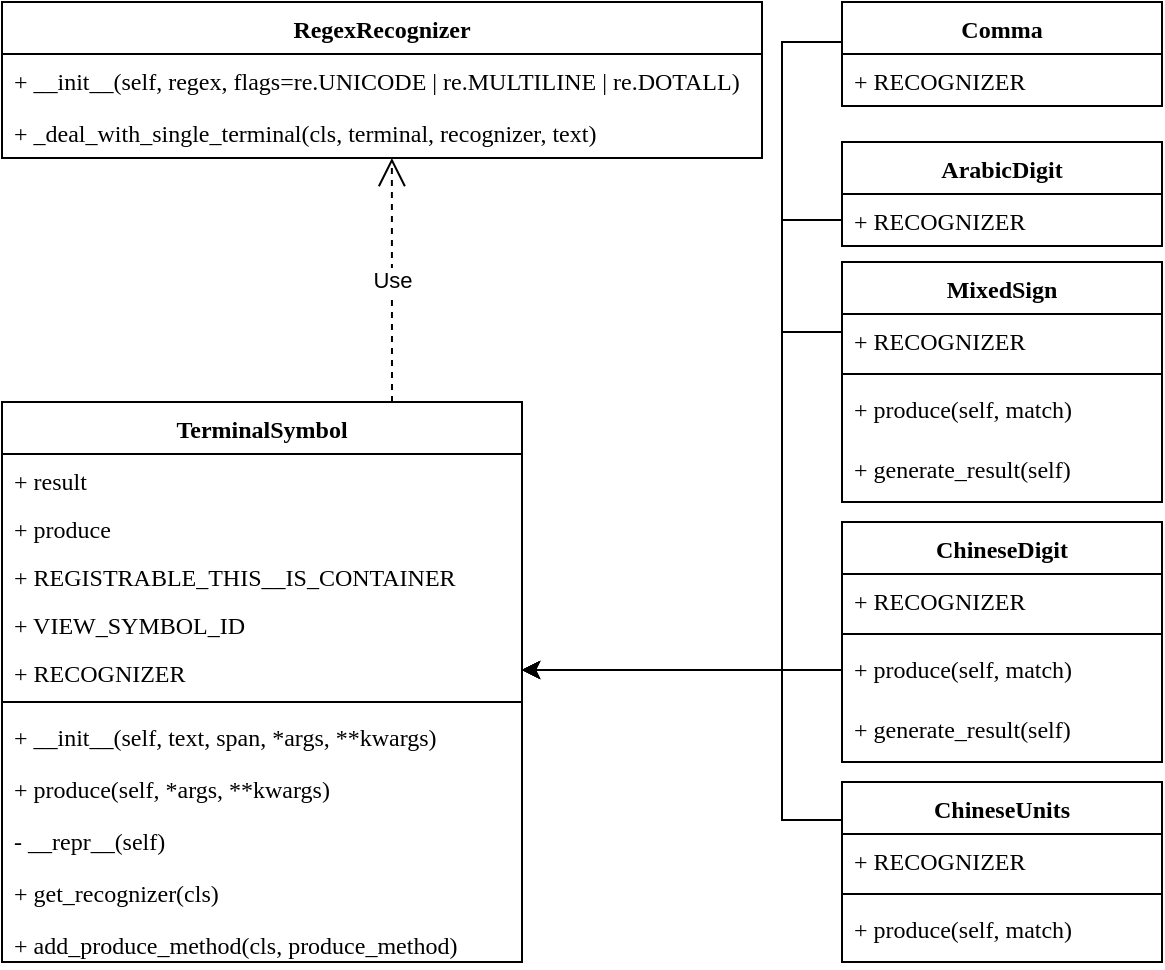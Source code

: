 <mxfile version="15.2.7" type="device"><diagram id="gnGPCTyaLwNbNluwMC85" name="第 1 页"><mxGraphModel dx="2302" dy="1174" grid="1" gridSize="10" guides="1" tooltips="1" connect="1" arrows="1" fold="1" page="1" pageScale="1" pageWidth="827" pageHeight="1169" math="0" shadow="0"><root><mxCell id="0"/><mxCell id="1" parent="0"/><mxCell id="mdbDmBRzPMWWSLYGvOzO-1" value="ArabicDigit" style="swimlane;fontStyle=1;align=center;verticalAlign=top;childLayout=stackLayout;horizontal=1;startSize=26;horizontalStack=0;resizeParent=1;resizeParentMax=0;resizeLast=0;collapsible=1;marginBottom=0;fontFamily=Times New Roman;" parent="1" vertex="1"><mxGeometry x="480" y="310" width="160" height="52" as="geometry"><mxRectangle y="533" width="100" height="26" as="alternateBounds"/></mxGeometry></mxCell><mxCell id="mdbDmBRzPMWWSLYGvOzO-2" value="+ RECOGNIZER" style="text;strokeColor=none;fillColor=none;align=left;verticalAlign=top;spacingLeft=4;spacingRight=4;overflow=hidden;rotatable=0;points=[[0,0.5],[1,0.5]];portConstraint=eastwest;fontFamily=Times New Roman;" parent="mdbDmBRzPMWWSLYGvOzO-1" vertex="1"><mxGeometry y="26" width="160" height="26" as="geometry"/></mxCell><mxCell id="mdbDmBRzPMWWSLYGvOzO-5" value="MixedSign" style="swimlane;fontStyle=1;align=center;verticalAlign=top;childLayout=stackLayout;horizontal=1;startSize=26;horizontalStack=0;resizeParent=1;resizeParentMax=0;resizeLast=0;collapsible=1;marginBottom=0;fontFamily=Times New Roman;" parent="1" vertex="1"><mxGeometry x="480" y="370" width="160" height="120" as="geometry"/></mxCell><mxCell id="mdbDmBRzPMWWSLYGvOzO-6" value="+ RECOGNIZER" style="text;strokeColor=none;fillColor=none;align=left;verticalAlign=top;spacingLeft=4;spacingRight=4;overflow=hidden;rotatable=0;points=[[0,0.5],[1,0.5]];portConstraint=eastwest;fontFamily=Times New Roman;" parent="mdbDmBRzPMWWSLYGvOzO-5" vertex="1"><mxGeometry y="26" width="160" height="26" as="geometry"/></mxCell><mxCell id="mdbDmBRzPMWWSLYGvOzO-7" value="" style="line;strokeWidth=1;fillColor=none;align=left;verticalAlign=middle;spacingTop=-1;spacingLeft=3;spacingRight=3;rotatable=0;labelPosition=right;points=[];portConstraint=eastwest;fontFamily=Times New Roman;" parent="mdbDmBRzPMWWSLYGvOzO-5" vertex="1"><mxGeometry y="52" width="160" height="8" as="geometry"/></mxCell><mxCell id="mdbDmBRzPMWWSLYGvOzO-8" value="+ produce(self, match)" style="text;strokeColor=none;fillColor=none;align=left;verticalAlign=top;spacingLeft=4;spacingRight=4;overflow=hidden;rotatable=0;points=[[0,0.5],[1,0.5]];portConstraint=eastwest;fontFamily=Times New Roman;" parent="mdbDmBRzPMWWSLYGvOzO-5" vertex="1"><mxGeometry y="60" width="160" height="30" as="geometry"/></mxCell><mxCell id="mdbDmBRzPMWWSLYGvOzO-23" value="+ generate_result(self)" style="text;strokeColor=none;fillColor=none;align=left;verticalAlign=top;spacingLeft=4;spacingRight=4;overflow=hidden;rotatable=0;points=[[0,0.5],[1,0.5]];portConstraint=eastwest;fontFamily=Times New Roman;" parent="mdbDmBRzPMWWSLYGvOzO-5" vertex="1"><mxGeometry y="90" width="160" height="30" as="geometry"/></mxCell><mxCell id="30njsCwaZBdNdUKJU7n9-12" style="edgeStyle=orthogonalEdgeStyle;rounded=0;orthogonalLoop=1;jettySize=auto;html=1;exitX=0;exitY=0.5;exitDx=0;exitDy=0;entryX=1;entryY=0.5;entryDx=0;entryDy=0;" parent="1" source="mdbDmBRzPMWWSLYGvOzO-9" target="mdbDmBRzPMWWSLYGvOzO-22" edge="1"><mxGeometry relative="1" as="geometry"><Array as="points"><mxPoint x="450" y="260"/><mxPoint x="450" y="574"/></Array></mxGeometry></mxCell><mxCell id="mdbDmBRzPMWWSLYGvOzO-9" value="Comma" style="swimlane;fontStyle=1;align=center;verticalAlign=top;childLayout=stackLayout;horizontal=1;startSize=26;horizontalStack=0;resizeParent=1;resizeParentMax=0;resizeLast=0;collapsible=1;marginBottom=0;fontFamily=Times New Roman;" parent="1" vertex="1"><mxGeometry x="480" y="240" width="160" height="52" as="geometry"/></mxCell><mxCell id="mdbDmBRzPMWWSLYGvOzO-10" value="+ RECOGNIZER" style="text;strokeColor=none;fillColor=none;align=left;verticalAlign=top;spacingLeft=4;spacingRight=4;overflow=hidden;rotatable=0;points=[[0,0.5],[1,0.5]];portConstraint=eastwest;fontFamily=Times New Roman;" parent="mdbDmBRzPMWWSLYGvOzO-9" vertex="1"><mxGeometry y="26" width="160" height="26" as="geometry"/></mxCell><mxCell id="mdbDmBRzPMWWSLYGvOzO-13" value="TerminalSymbol" style="swimlane;fontStyle=1;align=center;verticalAlign=top;childLayout=stackLayout;horizontal=1;startSize=26;horizontalStack=0;resizeParent=1;resizeParentMax=0;resizeLast=0;collapsible=1;marginBottom=0;fontFamily=Times New Roman;" parent="1" vertex="1"><mxGeometry x="60" y="440" width="260" height="280" as="geometry"/></mxCell><mxCell id="mdbDmBRzPMWWSLYGvOzO-14" value="+ result" style="text;strokeColor=none;fillColor=none;align=left;verticalAlign=top;spacingLeft=4;spacingRight=4;overflow=hidden;rotatable=0;points=[[0,0.5],[1,0.5]];portConstraint=eastwest;fontFamily=Times New Roman;" parent="mdbDmBRzPMWWSLYGvOzO-13" vertex="1"><mxGeometry y="26" width="260" height="24" as="geometry"/></mxCell><mxCell id="mdbDmBRzPMWWSLYGvOzO-19" value="+ produce" style="text;strokeColor=none;fillColor=none;align=left;verticalAlign=top;spacingLeft=4;spacingRight=4;overflow=hidden;rotatable=0;points=[[0,0.5],[1,0.5]];portConstraint=eastwest;fontFamily=Times New Roman;" parent="mdbDmBRzPMWWSLYGvOzO-13" vertex="1"><mxGeometry y="50" width="260" height="24" as="geometry"/></mxCell><mxCell id="mdbDmBRzPMWWSLYGvOzO-20" value="+ REGISTRABLE_THIS__IS_CONTAINER" style="text;strokeColor=none;fillColor=none;align=left;verticalAlign=top;spacingLeft=4;spacingRight=4;overflow=hidden;rotatable=0;points=[[0,0.5],[1,0.5]];portConstraint=eastwest;fontFamily=Times New Roman;" parent="mdbDmBRzPMWWSLYGvOzO-13" vertex="1"><mxGeometry y="74" width="260" height="24" as="geometry"/></mxCell><mxCell id="mdbDmBRzPMWWSLYGvOzO-21" value="+ VIEW_SYMBOL_ID" style="text;strokeColor=none;fillColor=none;align=left;verticalAlign=top;spacingLeft=4;spacingRight=4;overflow=hidden;rotatable=0;points=[[0,0.5],[1,0.5]];portConstraint=eastwest;fontFamily=Times New Roman;" parent="mdbDmBRzPMWWSLYGvOzO-13" vertex="1"><mxGeometry y="98" width="260" height="24" as="geometry"/></mxCell><mxCell id="mdbDmBRzPMWWSLYGvOzO-22" value="+ RECOGNIZER" style="text;strokeColor=none;fillColor=none;align=left;verticalAlign=top;spacingLeft=4;spacingRight=4;overflow=hidden;rotatable=0;points=[[0,0.5],[1,0.5]];portConstraint=eastwest;fontFamily=Times New Roman;" parent="mdbDmBRzPMWWSLYGvOzO-13" vertex="1"><mxGeometry y="122" width="260" height="24" as="geometry"/></mxCell><mxCell id="mdbDmBRzPMWWSLYGvOzO-15" value="" style="line;strokeWidth=1;fillColor=none;align=left;verticalAlign=middle;spacingTop=-1;spacingLeft=3;spacingRight=3;rotatable=0;labelPosition=right;points=[];portConstraint=eastwest;fontFamily=Times New Roman;" parent="mdbDmBRzPMWWSLYGvOzO-13" vertex="1"><mxGeometry y="146" width="260" height="8" as="geometry"/></mxCell><mxCell id="mdbDmBRzPMWWSLYGvOzO-16" value="+ __init__(self, text, span, *args, **kwargs)" style="text;strokeColor=none;fillColor=none;align=left;verticalAlign=top;spacingLeft=4;spacingRight=4;overflow=hidden;rotatable=0;points=[[0,0.5],[1,0.5]];portConstraint=eastwest;fontFamily=Times New Roman;" parent="mdbDmBRzPMWWSLYGvOzO-13" vertex="1"><mxGeometry y="154" width="260" height="26" as="geometry"/></mxCell><mxCell id="mdbDmBRzPMWWSLYGvOzO-27" value="+ produce(self, *args, **kwargs)" style="text;strokeColor=none;fillColor=none;align=left;verticalAlign=top;spacingLeft=4;spacingRight=4;overflow=hidden;rotatable=0;points=[[0,0.5],[1,0.5]];portConstraint=eastwest;fontFamily=Times New Roman;" parent="mdbDmBRzPMWWSLYGvOzO-13" vertex="1"><mxGeometry y="180" width="260" height="26" as="geometry"/></mxCell><mxCell id="mdbDmBRzPMWWSLYGvOzO-28" value="- __repr__(self)" style="text;strokeColor=none;fillColor=none;align=left;verticalAlign=top;spacingLeft=4;spacingRight=4;overflow=hidden;rotatable=0;points=[[0,0.5],[1,0.5]];portConstraint=eastwest;fontFamily=Times New Roman;" parent="mdbDmBRzPMWWSLYGvOzO-13" vertex="1"><mxGeometry y="206" width="260" height="26" as="geometry"/></mxCell><mxCell id="mdbDmBRzPMWWSLYGvOzO-29" value="+ get_recognizer(cls)" style="text;strokeColor=none;fillColor=none;align=left;verticalAlign=top;spacingLeft=4;spacingRight=4;overflow=hidden;rotatable=0;points=[[0,0.5],[1,0.5]];portConstraint=eastwest;fontFamily=Times New Roman;" parent="mdbDmBRzPMWWSLYGvOzO-13" vertex="1"><mxGeometry y="232" width="260" height="26" as="geometry"/></mxCell><mxCell id="mdbDmBRzPMWWSLYGvOzO-30" value="+ add_produce_method(cls, produce_method)" style="text;strokeColor=none;fillColor=none;align=left;verticalAlign=top;spacingLeft=4;spacingRight=4;overflow=hidden;rotatable=0;points=[[0,0.5],[1,0.5]];portConstraint=eastwest;fontFamily=Times New Roman;" parent="mdbDmBRzPMWWSLYGvOzO-13" vertex="1"><mxGeometry y="258" width="260" height="22" as="geometry"/></mxCell><mxCell id="30njsCwaZBdNdUKJU7n9-1" value="ChineseDigit&#10;" style="swimlane;fontStyle=1;align=center;verticalAlign=top;childLayout=stackLayout;horizontal=1;startSize=26;horizontalStack=0;resizeParent=1;resizeParentMax=0;resizeLast=0;collapsible=1;marginBottom=0;fontFamily=Times New Roman;" parent="1" vertex="1"><mxGeometry x="480" y="500" width="160" height="120" as="geometry"/></mxCell><mxCell id="30njsCwaZBdNdUKJU7n9-2" value="+ RECOGNIZER" style="text;strokeColor=none;fillColor=none;align=left;verticalAlign=top;spacingLeft=4;spacingRight=4;overflow=hidden;rotatable=0;points=[[0,0.5],[1,0.5]];portConstraint=eastwest;fontFamily=Times New Roman;" parent="30njsCwaZBdNdUKJU7n9-1" vertex="1"><mxGeometry y="26" width="160" height="26" as="geometry"/></mxCell><mxCell id="30njsCwaZBdNdUKJU7n9-3" value="" style="line;strokeWidth=1;fillColor=none;align=left;verticalAlign=middle;spacingTop=-1;spacingLeft=3;spacingRight=3;rotatable=0;labelPosition=right;points=[];portConstraint=eastwest;fontFamily=Times New Roman;" parent="30njsCwaZBdNdUKJU7n9-1" vertex="1"><mxGeometry y="52" width="160" height="8" as="geometry"/></mxCell><mxCell id="30njsCwaZBdNdUKJU7n9-4" value="+ produce(self, match)" style="text;strokeColor=none;fillColor=none;align=left;verticalAlign=top;spacingLeft=4;spacingRight=4;overflow=hidden;rotatable=0;points=[[0,0.5],[1,0.5]];portConstraint=eastwest;fontFamily=Times New Roman;" parent="30njsCwaZBdNdUKJU7n9-1" vertex="1"><mxGeometry y="60" width="160" height="30" as="geometry"/></mxCell><mxCell id="30njsCwaZBdNdUKJU7n9-5" value="+ generate_result(self)" style="text;strokeColor=none;fillColor=none;align=left;verticalAlign=top;spacingLeft=4;spacingRight=4;overflow=hidden;rotatable=0;points=[[0,0.5],[1,0.5]];portConstraint=eastwest;fontFamily=Times New Roman;" parent="30njsCwaZBdNdUKJU7n9-1" vertex="1"><mxGeometry y="90" width="160" height="30" as="geometry"/></mxCell><mxCell id="30njsCwaZBdNdUKJU7n9-7" value="ChineseUnits" style="swimlane;fontStyle=1;align=center;verticalAlign=top;childLayout=stackLayout;horizontal=1;startSize=26;horizontalStack=0;resizeParent=1;resizeParentMax=0;resizeLast=0;collapsible=1;marginBottom=0;fontFamily=Times New Roman;" parent="1" vertex="1"><mxGeometry x="480" y="630" width="160" height="90" as="geometry"/></mxCell><mxCell id="30njsCwaZBdNdUKJU7n9-8" value="+ RECOGNIZER" style="text;strokeColor=none;fillColor=none;align=left;verticalAlign=top;spacingLeft=4;spacingRight=4;overflow=hidden;rotatable=0;points=[[0,0.5],[1,0.5]];portConstraint=eastwest;fontFamily=Times New Roman;" parent="30njsCwaZBdNdUKJU7n9-7" vertex="1"><mxGeometry y="26" width="160" height="26" as="geometry"/></mxCell><mxCell id="30njsCwaZBdNdUKJU7n9-9" value="" style="line;strokeWidth=1;fillColor=none;align=left;verticalAlign=middle;spacingTop=-1;spacingLeft=3;spacingRight=3;rotatable=0;labelPosition=right;points=[];portConstraint=eastwest;fontFamily=Times New Roman;" parent="30njsCwaZBdNdUKJU7n9-7" vertex="1"><mxGeometry y="52" width="160" height="8" as="geometry"/></mxCell><mxCell id="30njsCwaZBdNdUKJU7n9-10" value="+ produce(self, match)" style="text;strokeColor=none;fillColor=none;align=left;verticalAlign=top;spacingLeft=4;spacingRight=4;overflow=hidden;rotatable=0;points=[[0,0.5],[1,0.5]];portConstraint=eastwest;fontFamily=Times New Roman;" parent="30njsCwaZBdNdUKJU7n9-7" vertex="1"><mxGeometry y="60" width="160" height="30" as="geometry"/></mxCell><mxCell id="30njsCwaZBdNdUKJU7n9-13" style="edgeStyle=orthogonalEdgeStyle;rounded=0;orthogonalLoop=1;jettySize=auto;html=1;exitX=0;exitY=0.5;exitDx=0;exitDy=0;entryX=1;entryY=0.5;entryDx=0;entryDy=0;" parent="1" source="mdbDmBRzPMWWSLYGvOzO-2" target="mdbDmBRzPMWWSLYGvOzO-22" edge="1"><mxGeometry relative="1" as="geometry"><mxPoint x="420" y="440" as="targetPoint"/><Array as="points"><mxPoint x="450" y="349"/><mxPoint x="450" y="574"/></Array></mxGeometry></mxCell><mxCell id="30njsCwaZBdNdUKJU7n9-14" style="edgeStyle=orthogonalEdgeStyle;rounded=0;orthogonalLoop=1;jettySize=auto;html=1;exitX=0;exitY=0.5;exitDx=0;exitDy=0;entryX=1;entryY=0.5;entryDx=0;entryDy=0;" parent="1" source="mdbDmBRzPMWWSLYGvOzO-8" target="mdbDmBRzPMWWSLYGvOzO-22" edge="1"><mxGeometry relative="1" as="geometry"><Array as="points"><mxPoint x="450" y="405"/><mxPoint x="450" y="574"/></Array></mxGeometry></mxCell><mxCell id="30njsCwaZBdNdUKJU7n9-15" style="edgeStyle=orthogonalEdgeStyle;rounded=0;orthogonalLoop=1;jettySize=auto;html=1;exitX=0;exitY=0.5;exitDx=0;exitDy=0;entryX=1;entryY=0.5;entryDx=0;entryDy=0;" parent="1" source="30njsCwaZBdNdUKJU7n9-4" target="mdbDmBRzPMWWSLYGvOzO-22" edge="1"><mxGeometry relative="1" as="geometry"><Array as="points"><mxPoint x="480" y="574"/></Array></mxGeometry></mxCell><mxCell id="30njsCwaZBdNdUKJU7n9-16" style="edgeStyle=orthogonalEdgeStyle;rounded=0;orthogonalLoop=1;jettySize=auto;html=1;exitX=0;exitY=0.5;exitDx=0;exitDy=0;entryX=1;entryY=0.5;entryDx=0;entryDy=0;" parent="1" source="30njsCwaZBdNdUKJU7n9-8" target="mdbDmBRzPMWWSLYGvOzO-22" edge="1"><mxGeometry relative="1" as="geometry"><Array as="points"><mxPoint x="450" y="649"/><mxPoint x="450" y="574"/></Array></mxGeometry></mxCell><mxCell id="WnT7axs68XhpM0wcVfQe-1" value="RegexRecognizer" style="swimlane;fontStyle=1;align=center;verticalAlign=top;childLayout=stackLayout;horizontal=1;startSize=26;horizontalStack=0;resizeParent=1;resizeParentMax=0;resizeLast=0;collapsible=1;marginBottom=0;fontFamily=Times New Roman;" vertex="1" parent="1"><mxGeometry x="60" y="240" width="380" height="78" as="geometry"/></mxCell><mxCell id="WnT7axs68XhpM0wcVfQe-8" value="+ __init__(self, regex, flags=re.UNICODE | re.MULTILINE | re.DOTALL)" style="text;strokeColor=none;fillColor=none;align=left;verticalAlign=top;spacingLeft=4;spacingRight=4;overflow=hidden;rotatable=0;points=[[0,0.5],[1,0.5]];portConstraint=eastwest;fontFamily=Times New Roman;" vertex="1" parent="WnT7axs68XhpM0wcVfQe-1"><mxGeometry y="26" width="380" height="26" as="geometry"/></mxCell><mxCell id="WnT7axs68XhpM0wcVfQe-9" value="+ _deal_with_single_terminal(cls, terminal, recognizer, text)" style="text;strokeColor=none;fillColor=none;align=left;verticalAlign=top;spacingLeft=4;spacingRight=4;overflow=hidden;rotatable=0;points=[[0,0.5],[1,0.5]];portConstraint=eastwest;fontFamily=Times New Roman;" vertex="1" parent="WnT7axs68XhpM0wcVfQe-1"><mxGeometry y="52" width="380" height="26" as="geometry"/></mxCell><mxCell id="WnT7axs68XhpM0wcVfQe-23" value="Use" style="endArrow=open;endSize=12;dashed=1;html=1;entryX=0.513;entryY=1;entryDx=0;entryDy=0;entryPerimeter=0;exitX=0.75;exitY=0;exitDx=0;exitDy=0;" edge="1" parent="1" source="mdbDmBRzPMWWSLYGvOzO-13" target="WnT7axs68XhpM0wcVfQe-9"><mxGeometry width="160" relative="1" as="geometry"><mxPoint x="140" y="389.5" as="sourcePoint"/><mxPoint x="300" y="389.5" as="targetPoint"/></mxGeometry></mxCell></root></mxGraphModel></diagram></mxfile>